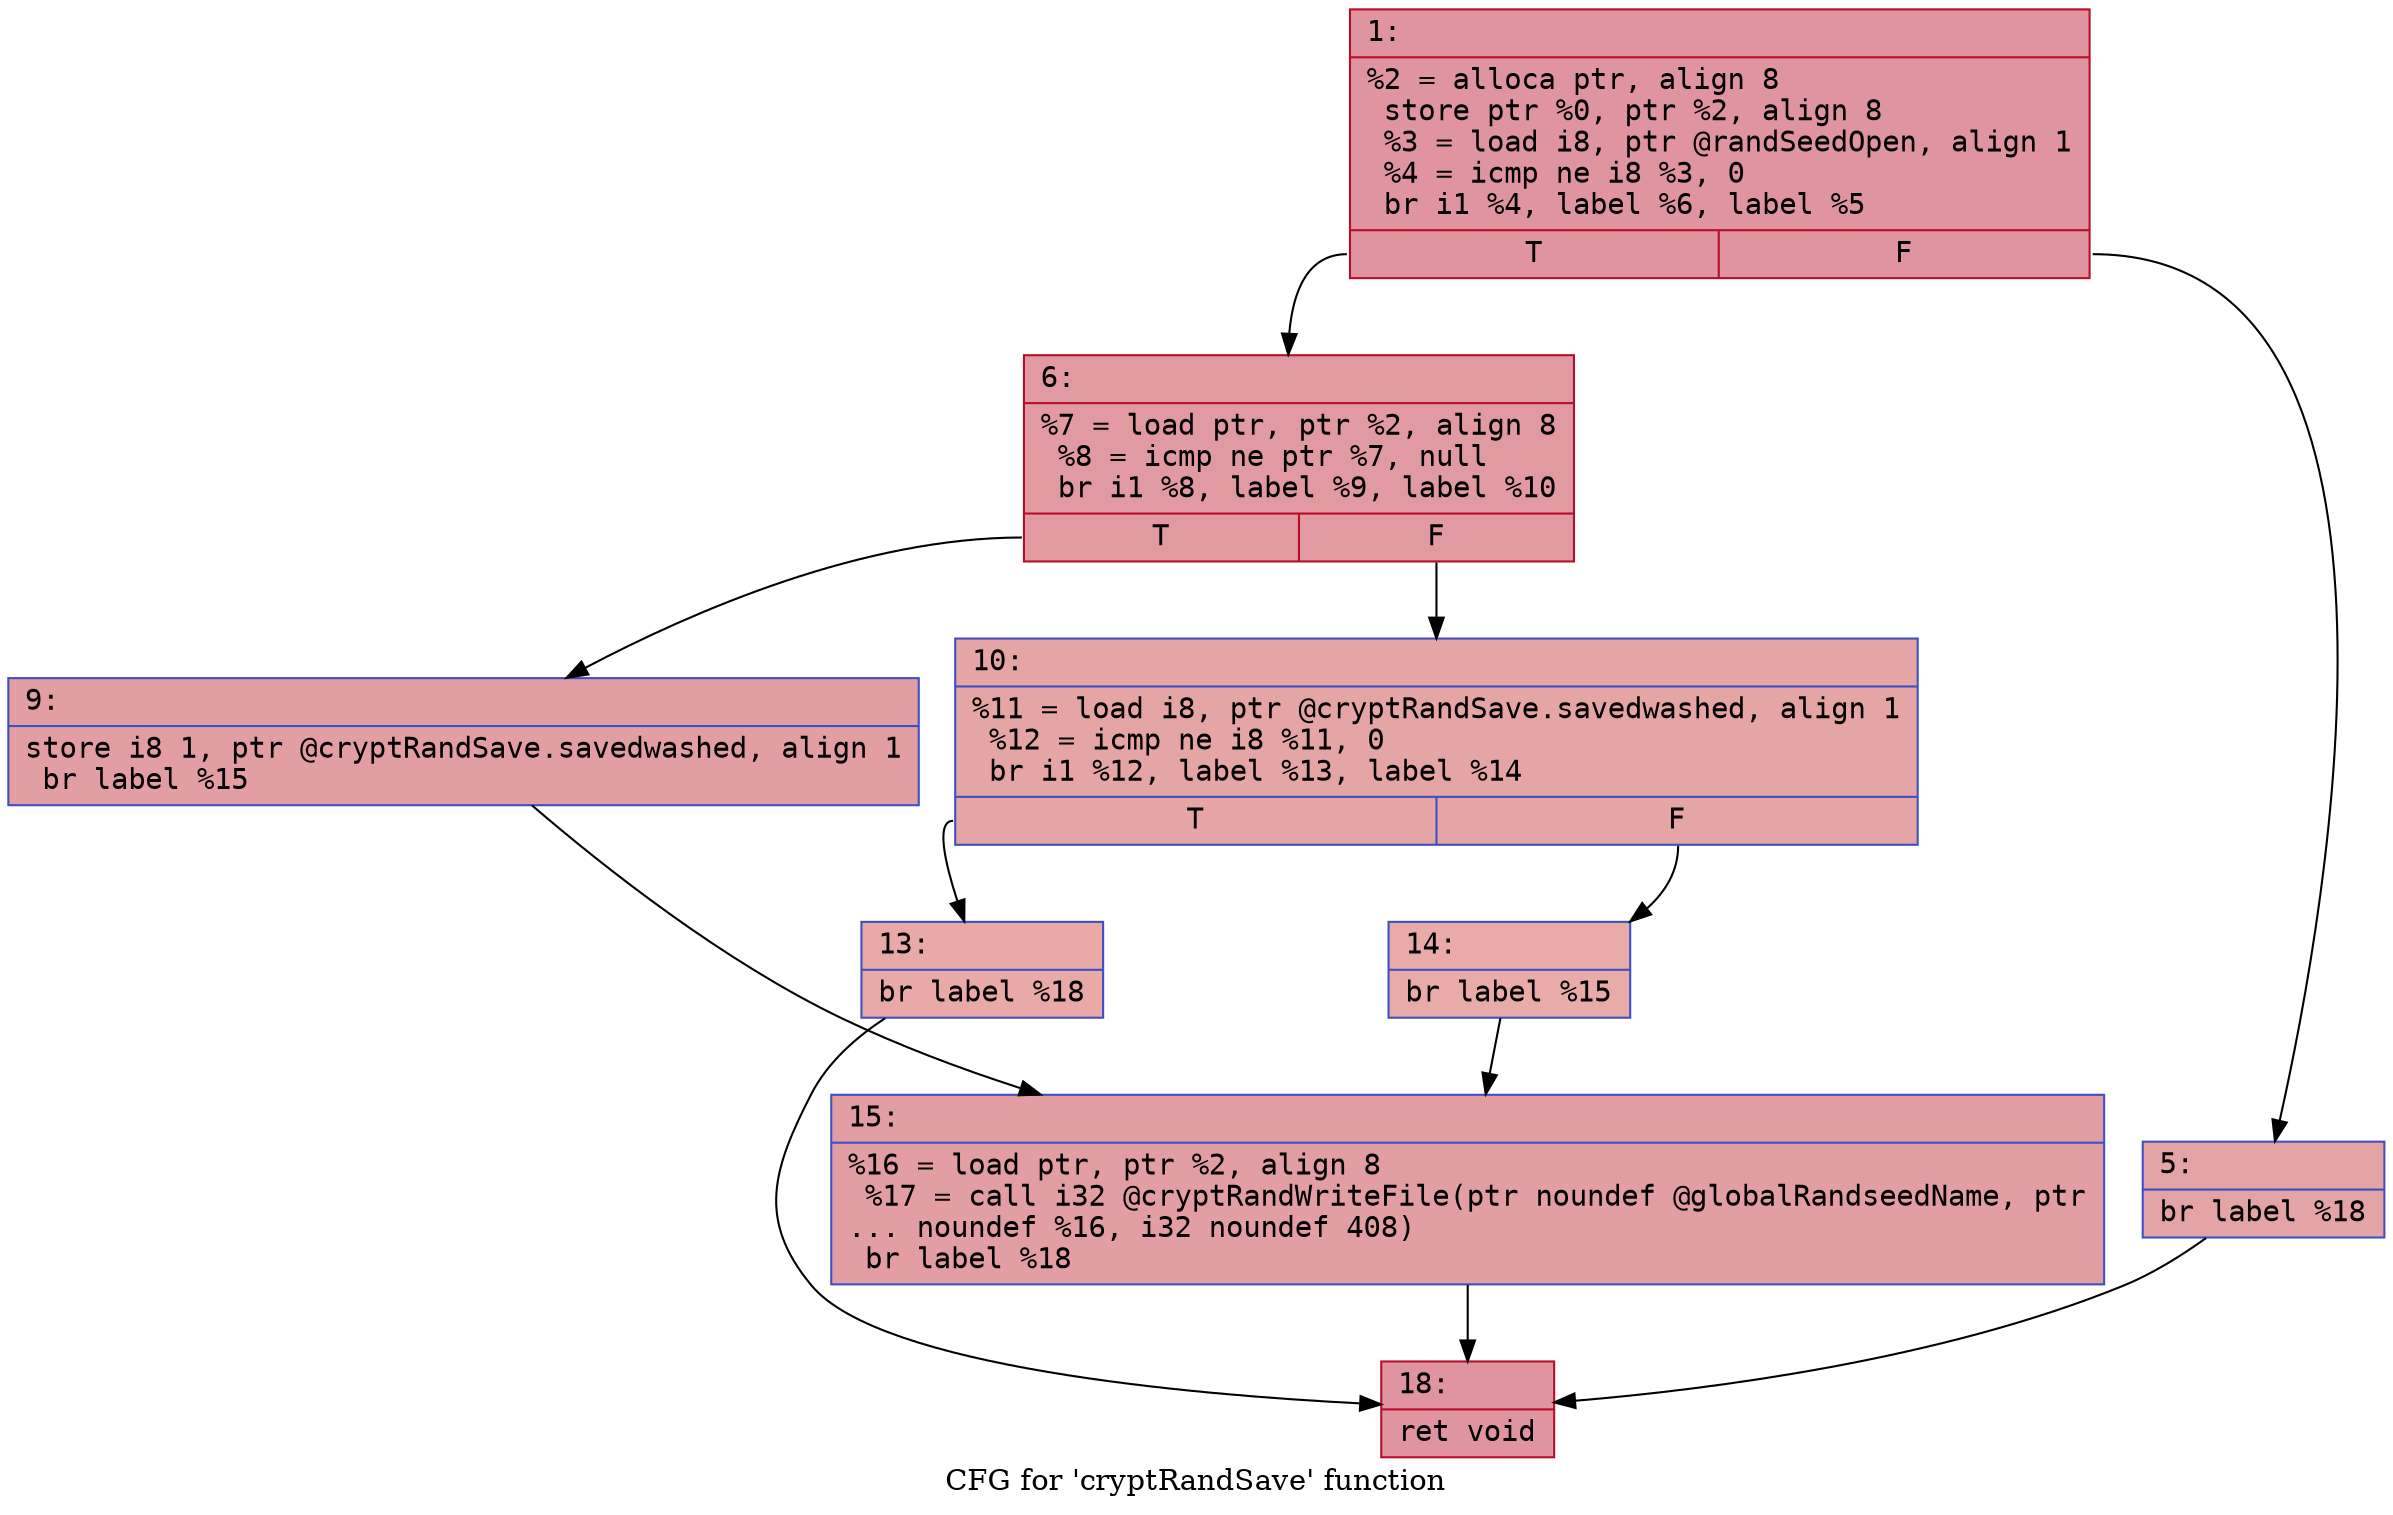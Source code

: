 digraph "CFG for 'cryptRandSave' function" {
	label="CFG for 'cryptRandSave' function";

	Node0x6000012c7110 [shape=record,color="#b70d28ff", style=filled, fillcolor="#b70d2870" fontname="Courier",label="{1:\l|  %2 = alloca ptr, align 8\l  store ptr %0, ptr %2, align 8\l  %3 = load i8, ptr @randSeedOpen, align 1\l  %4 = icmp ne i8 %3, 0\l  br i1 %4, label %6, label %5\l|{<s0>T|<s1>F}}"];
	Node0x6000012c7110:s0 -> Node0x6000012c71b0[tooltip="1 -> 6\nProbability 62.50%" ];
	Node0x6000012c7110:s1 -> Node0x6000012c7160[tooltip="1 -> 5\nProbability 37.50%" ];
	Node0x6000012c7160 [shape=record,color="#3d50c3ff", style=filled, fillcolor="#c32e3170" fontname="Courier",label="{5:\l|  br label %18\l}"];
	Node0x6000012c7160 -> Node0x6000012c7390[tooltip="5 -> 18\nProbability 100.00%" ];
	Node0x6000012c71b0 [shape=record,color="#b70d28ff", style=filled, fillcolor="#bb1b2c70" fontname="Courier",label="{6:\l|  %7 = load ptr, ptr %2, align 8\l  %8 = icmp ne ptr %7, null\l  br i1 %8, label %9, label %10\l|{<s0>T|<s1>F}}"];
	Node0x6000012c71b0:s0 -> Node0x6000012c7200[tooltip="6 -> 9\nProbability 62.50%" ];
	Node0x6000012c71b0:s1 -> Node0x6000012c7250[tooltip="6 -> 10\nProbability 37.50%" ];
	Node0x6000012c7200 [shape=record,color="#3d50c3ff", style=filled, fillcolor="#be242e70" fontname="Courier",label="{9:\l|  store i8 1, ptr @cryptRandSave.savedwashed, align 1\l  br label %15\l}"];
	Node0x6000012c7200 -> Node0x6000012c7340[tooltip="9 -> 15\nProbability 100.00%" ];
	Node0x6000012c7250 [shape=record,color="#3d50c3ff", style=filled, fillcolor="#c5333470" fontname="Courier",label="{10:\l|  %11 = load i8, ptr @cryptRandSave.savedwashed, align 1\l  %12 = icmp ne i8 %11, 0\l  br i1 %12, label %13, label %14\l|{<s0>T|<s1>F}}"];
	Node0x6000012c7250:s0 -> Node0x6000012c72a0[tooltip="10 -> 13\nProbability 62.50%" ];
	Node0x6000012c7250:s1 -> Node0x6000012c72f0[tooltip="10 -> 14\nProbability 37.50%" ];
	Node0x6000012c72a0 [shape=record,color="#3d50c3ff", style=filled, fillcolor="#ca3b3770" fontname="Courier",label="{13:\l|  br label %18\l}"];
	Node0x6000012c72a0 -> Node0x6000012c7390[tooltip="13 -> 18\nProbability 100.00%" ];
	Node0x6000012c72f0 [shape=record,color="#3d50c3ff", style=filled, fillcolor="#cc403a70" fontname="Courier",label="{14:\l|  br label %15\l}"];
	Node0x6000012c72f0 -> Node0x6000012c7340[tooltip="14 -> 15\nProbability 100.00%" ];
	Node0x6000012c7340 [shape=record,color="#3d50c3ff", style=filled, fillcolor="#be242e70" fontname="Courier",label="{15:\l|  %16 = load ptr, ptr %2, align 8\l  %17 = call i32 @cryptRandWriteFile(ptr noundef @globalRandseedName, ptr\l... noundef %16, i32 noundef 408)\l  br label %18\l}"];
	Node0x6000012c7340 -> Node0x6000012c7390[tooltip="15 -> 18\nProbability 100.00%" ];
	Node0x6000012c7390 [shape=record,color="#b70d28ff", style=filled, fillcolor="#b70d2870" fontname="Courier",label="{18:\l|  ret void\l}"];
}

